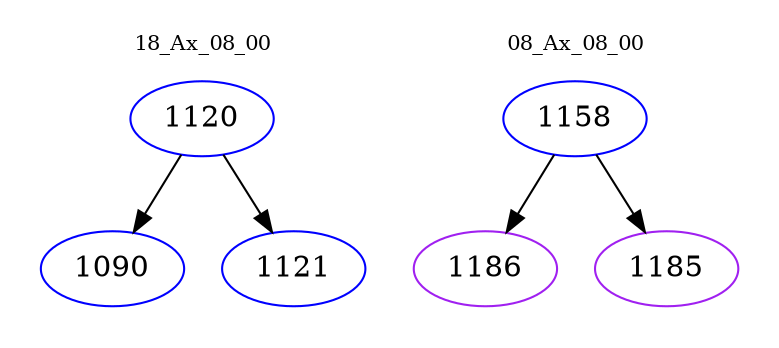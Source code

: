 digraph{
subgraph cluster_0 {
color = white
label = "18_Ax_08_00";
fontsize=10;
T0_1120 [label="1120", color="blue"]
T0_1120 -> T0_1090 [color="black"]
T0_1090 [label="1090", color="blue"]
T0_1120 -> T0_1121 [color="black"]
T0_1121 [label="1121", color="blue"]
}
subgraph cluster_1 {
color = white
label = "08_Ax_08_00";
fontsize=10;
T1_1158 [label="1158", color="blue"]
T1_1158 -> T1_1186 [color="black"]
T1_1186 [label="1186", color="purple"]
T1_1158 -> T1_1185 [color="black"]
T1_1185 [label="1185", color="purple"]
}
}
